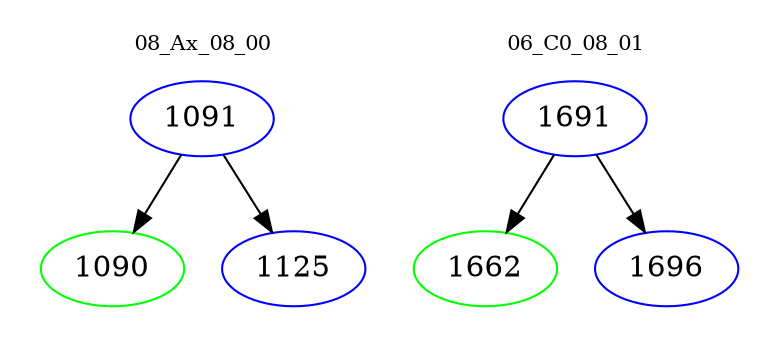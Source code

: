 digraph{
subgraph cluster_0 {
color = white
label = "08_Ax_08_00";
fontsize=10;
T0_1091 [label="1091", color="blue"]
T0_1091 -> T0_1090 [color="black"]
T0_1090 [label="1090", color="green"]
T0_1091 -> T0_1125 [color="black"]
T0_1125 [label="1125", color="blue"]
}
subgraph cluster_1 {
color = white
label = "06_C0_08_01";
fontsize=10;
T1_1691 [label="1691", color="blue"]
T1_1691 -> T1_1662 [color="black"]
T1_1662 [label="1662", color="green"]
T1_1691 -> T1_1696 [color="black"]
T1_1696 [label="1696", color="blue"]
}
}
